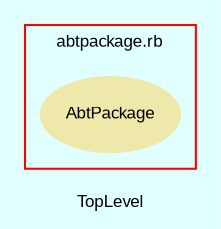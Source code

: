 digraph TopLevel {
    compound = true
    bgcolor = lightcyan1
    fontname = Arial
    fontsize = 8
    label = "TopLevel"
    node [
        fontname = Arial,
        fontsize = 8,
        color = black
    ]

    subgraph cluster_4 {
        fontname = Arial
        color = red
        label = "abtpackage.rb"
        AbtPackage [
            fontcolor = black,
            URL = "classes/AbtPackage.html",
            shape = ellipse,
            color = palegoldenrod,
            style = filled,
            label = "AbtPackage"
        ]

    }

}

